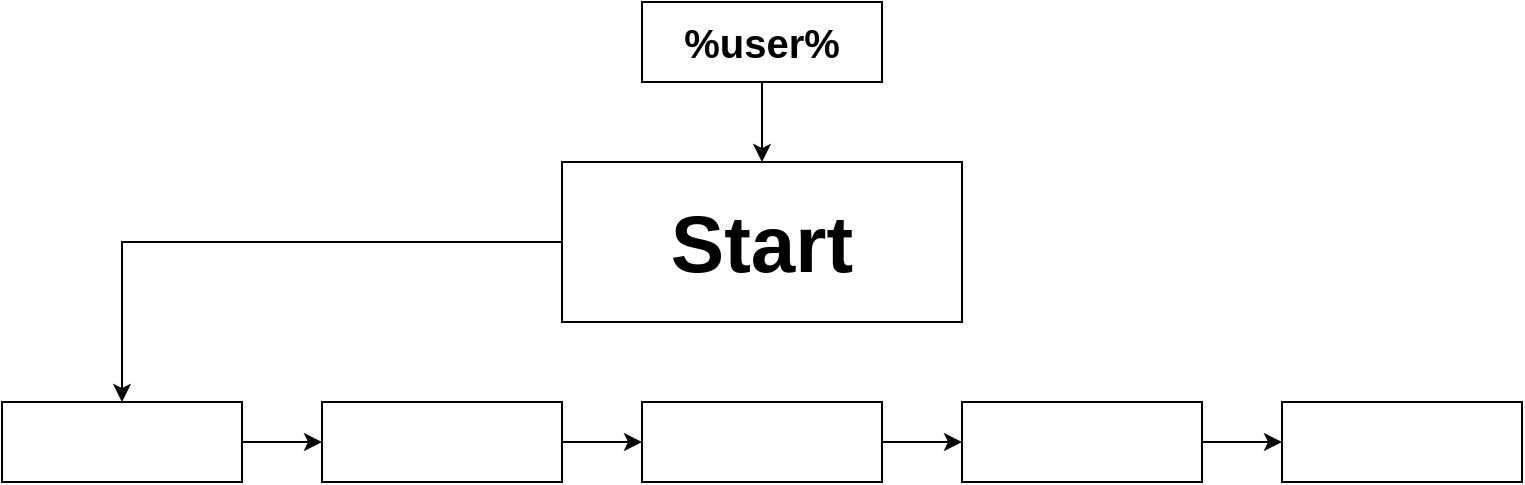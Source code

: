 <mxfile version="13.5.8" type="github">
  <diagram id="FG5AmT2uNi08Y_IbeJHf" name="Page-1">
    <mxGraphModel dx="1422" dy="768" grid="1" gridSize="10" guides="1" tooltips="1" connect="1" arrows="1" fold="1" page="1" pageScale="1" pageWidth="850" pageHeight="1100" math="0" shadow="0">
      <root>
        <mxCell id="0" />
        <mxCell id="1" parent="0" />
        <mxCell id="w9s5lSWeT7hYeejK13KO-3" style="edgeStyle=orthogonalEdgeStyle;rounded=0;orthogonalLoop=1;jettySize=auto;html=1;entryX=0.5;entryY=0;entryDx=0;entryDy=0;fontSize=25;" edge="1" parent="1" source="xV9wB99mCH2JQ696OKFJ-1" target="xV9wB99mCH2JQ696OKFJ-2">
          <mxGeometry relative="1" as="geometry" />
        </mxCell>
        <mxCell id="xV9wB99mCH2JQ696OKFJ-1" value="Start" style="rounded=0;whiteSpace=wrap;html=1;fontStyle=1;fontSize=40;" parent="1" vertex="1">
          <mxGeometry x="320" y="80" width="200" height="80" as="geometry" />
        </mxCell>
        <mxCell id="w9s5lSWeT7hYeejK13KO-8" style="edgeStyle=orthogonalEdgeStyle;rounded=0;orthogonalLoop=1;jettySize=auto;html=1;exitX=1;exitY=0.5;exitDx=0;exitDy=0;fontSize=25;" edge="1" parent="1" source="xV9wB99mCH2JQ696OKFJ-2" target="w9s5lSWeT7hYeejK13KO-6">
          <mxGeometry relative="1" as="geometry" />
        </mxCell>
        <mxCell id="xV9wB99mCH2JQ696OKFJ-2" value="" style="rounded=0;whiteSpace=wrap;html=1;fontSize=25;" parent="1" vertex="1">
          <mxGeometry x="40" y="200" width="120" height="40" as="geometry" />
        </mxCell>
        <mxCell id="w9s5lSWeT7hYeejK13KO-2" style="edgeStyle=orthogonalEdgeStyle;rounded=0;orthogonalLoop=1;jettySize=auto;html=1;exitX=0.5;exitY=1;exitDx=0;exitDy=0;" edge="1" parent="1" source="w9s5lSWeT7hYeejK13KO-1" target="xV9wB99mCH2JQ696OKFJ-1">
          <mxGeometry relative="1" as="geometry" />
        </mxCell>
        <mxCell id="w9s5lSWeT7hYeejK13KO-1" value="%user%" style="rounded=0;whiteSpace=wrap;html=1;fontStyle=1;fontSize=20;" vertex="1" parent="1">
          <mxGeometry x="360" width="120" height="40" as="geometry" />
        </mxCell>
        <mxCell id="w9s5lSWeT7hYeejK13KO-11" style="edgeStyle=orthogonalEdgeStyle;rounded=0;orthogonalLoop=1;jettySize=auto;html=1;exitX=1;exitY=0.5;exitDx=0;exitDy=0;fontSize=25;" edge="1" parent="1" source="w9s5lSWeT7hYeejK13KO-4" target="w9s5lSWeT7hYeejK13KO-7">
          <mxGeometry relative="1" as="geometry" />
        </mxCell>
        <mxCell id="w9s5lSWeT7hYeejK13KO-4" value="" style="rounded=0;whiteSpace=wrap;html=1;fontSize=25;" vertex="1" parent="1">
          <mxGeometry x="520" y="200" width="120" height="40" as="geometry" />
        </mxCell>
        <mxCell id="w9s5lSWeT7hYeejK13KO-10" style="edgeStyle=orthogonalEdgeStyle;rounded=0;orthogonalLoop=1;jettySize=auto;html=1;exitX=1;exitY=0.5;exitDx=0;exitDy=0;entryX=0;entryY=0.5;entryDx=0;entryDy=0;fontSize=25;" edge="1" parent="1" source="w9s5lSWeT7hYeejK13KO-5" target="w9s5lSWeT7hYeejK13KO-4">
          <mxGeometry relative="1" as="geometry" />
        </mxCell>
        <mxCell id="w9s5lSWeT7hYeejK13KO-5" value="" style="rounded=0;whiteSpace=wrap;html=1;fontSize=25;" vertex="1" parent="1">
          <mxGeometry x="360" y="200" width="120" height="40" as="geometry" />
        </mxCell>
        <mxCell id="w9s5lSWeT7hYeejK13KO-9" style="edgeStyle=orthogonalEdgeStyle;rounded=0;orthogonalLoop=1;jettySize=auto;html=1;exitX=1;exitY=0.5;exitDx=0;exitDy=0;fontSize=25;" edge="1" parent="1" source="w9s5lSWeT7hYeejK13KO-6" target="w9s5lSWeT7hYeejK13KO-5">
          <mxGeometry relative="1" as="geometry" />
        </mxCell>
        <mxCell id="w9s5lSWeT7hYeejK13KO-6" value="" style="rounded=0;whiteSpace=wrap;html=1;fontSize=25;" vertex="1" parent="1">
          <mxGeometry x="200" y="200" width="120" height="40" as="geometry" />
        </mxCell>
        <mxCell id="w9s5lSWeT7hYeejK13KO-7" value="" style="rounded=0;whiteSpace=wrap;html=1;fontSize=25;" vertex="1" parent="1">
          <mxGeometry x="680" y="200" width="120" height="40" as="geometry" />
        </mxCell>
      </root>
    </mxGraphModel>
  </diagram>
</mxfile>
